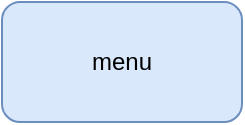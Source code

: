 <mxfile version="12.9.9" type="device"><diagram id="Auw_9MxPFoMx3F50BZUE" name="Página-1"><mxGraphModel dx="526" dy="401" grid="1" gridSize="10" guides="1" tooltips="1" connect="1" arrows="1" fold="1" page="1" pageScale="1" pageWidth="827" pageHeight="1169" math="0" shadow="0"><root><mxCell id="0"/><mxCell id="1" parent="0"/><mxCell id="whfi9kcJopxtKWbyngxu-1" value="menu&lt;br&gt;" style="rounded=1;whiteSpace=wrap;html=1;fillColor=#dae8fc;strokeColor=#6c8ebf;gradientColor=none;" vertex="1" parent="1"><mxGeometry x="30" y="60" width="120" height="60" as="geometry"/></mxCell></root></mxGraphModel></diagram></mxfile>
